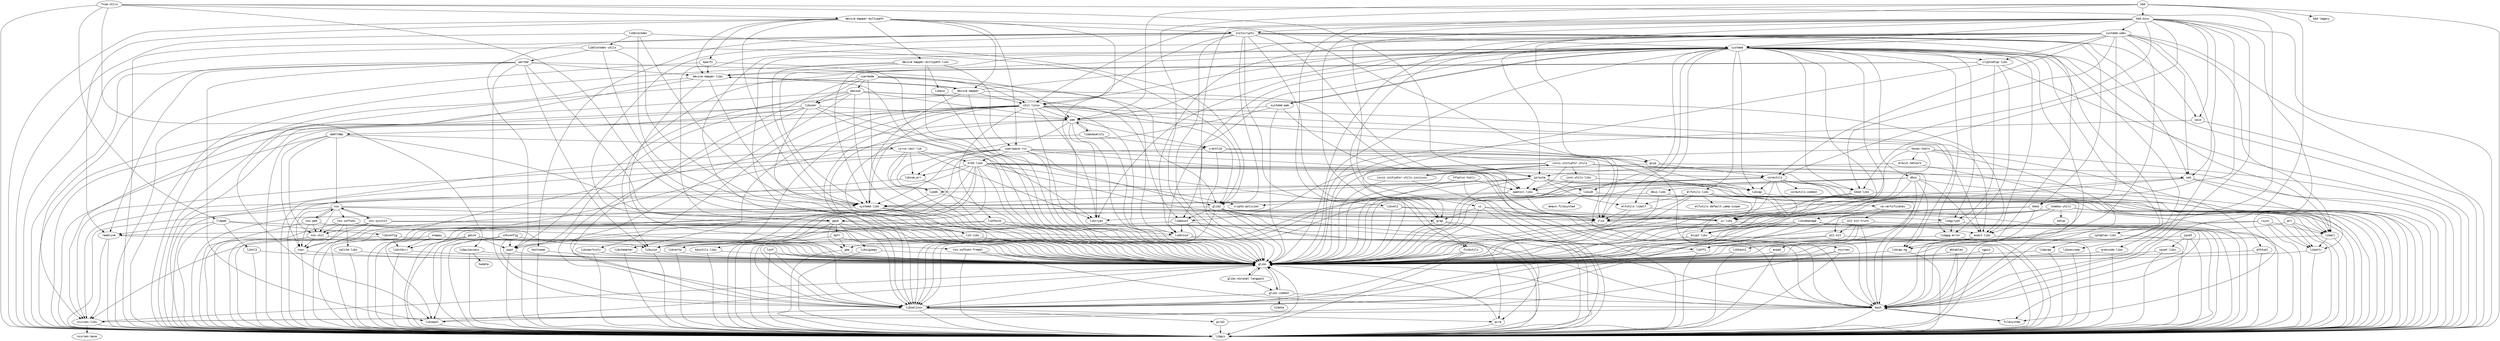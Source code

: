 strict digraph G {
node [fontname=monospace];
  "acl" -> "glibc";
  "acl" -> "libacl";
  "acl" -> "libattr";
  "acl" -> "libgcc";
  "audit-libs" -> "glibc";
  "audit-libs" -> "libcap-ng";
  "audit-libs" -> "libgcc";
  "bash" -> "filesystem";
  "bash" -> "glibc";
  "bash" -> "libgcc";
  "bash" -> "ncurses-libs";
  "bzip2-libs" -> "glibc";
  "bzip2-libs" -> "libgcc";
  "ca-certificates" -> "p11-kit";
  "ca-certificates" -> "p11-kit-trust";
  "chkconfig" -> "glibc";
  "chkconfig" -> "libgcc";
  "chkconfig" -> "libselinux";
  "chkconfig" -> "libsepol";
  "chkconfig" -> "popt";
  "coreutils" -> "coreutils-common";
  "coreutils" -> "glibc";
  "coreutils" -> "gmp";
  "coreutils" -> "libacl";
  "coreutils" -> "libattr";
  "coreutils" -> "libcap";
  "coreutils" -> "libgcc";
  "coreutils" -> "libselinux";
  "coreutils" -> "ncurses";
  "coreutils" -> "openssl-libs";
  "cpio" -> "glibc";
  "cpio" -> "libgcc";
  "cracklib" -> "bash";
  "cracklib" -> "glibc";
  "cracklib" -> "gzip";
  "cracklib" -> "libgcc";
  "cracklib" -> "zlib";
  "cryptsetup-libs" -> "device-mapper-libs";
  "cryptsetup-libs" -> "glibc";
  "cryptsetup-libs" -> "libgcc";
  "cryptsetup-libs" -> "libgcrypt";
  "cryptsetup-libs" -> "libgpg-error";
  "cryptsetup-libs" -> "libuuid";
  "cyrus-sasl-lib" -> "glibc";
  "cyrus-sasl-lib" -> "krb5-libs";
  "cyrus-sasl-lib" -> "libcom_err";
  "cyrus-sasl-lib" -> "libcrypt";
  "cyrus-sasl-lib" -> "libdb";
  "cyrus-sasl-lib" -> "libgcc";
  "dbus" -> "audit-libs";
  "dbus" -> "dbus-libs";
  "dbus" -> "expat";
  "dbus" -> "glibc";
  "dbus" -> "libcap-ng";
  "dbus" -> "libgcc";
  "dbus" -> "libselinux";
  "dbus-libs" -> "glibc";
  "dbus-libs" -> "libgcc";
  "dbus-libs" -> "systemd-libs";
  "dbus" -> "systemd-libs";
  "device-mapper" -> "bash";
  "device-mapper" -> "device-mapper-libs";
  "device-mapper" -> "glibc";
  "device-mapper" -> "libgcc";
  "device-mapper-libs" -> "device-mapper";
  "device-mapper-libs" -> "glibc";
  "device-mapper-libs" -> "libgcc";
  "device-mapper-libs" -> "libselinux";
  "device-mapper-libs" -> "libsepol";
  "device-mapper-libs" -> "systemd-libs";
  "device-mapper-multipath" -> "bash";
  "device-mapper-multipath" -> "device-mapper";
  "device-mapper-multipath" -> "device-mapper-libs";
  "device-mapper-multipath" -> "device-mapper-multipath-libs";
  "device-mapper-multipath" -> "glibc";
  "device-mapper-multipath" -> "initscripts";
  "device-mapper-multipath" -> "kpartx";
  "device-mapper-multipath" -> "libgcc";
  "device-mapper-multipath-libs" -> "device-mapper-libs";
  "device-mapper-multipath-libs" -> "glibc";
  "device-mapper-multipath-libs" -> "libaio";
  "device-mapper-multipath-libs" -> "libgcc";
  "device-mapper-multipath-libs" -> "systemd-libs";
  "device-mapper-multipath-libs" -> "userspace-rcu";
  "device-mapper-multipath" -> "readline";
  "device-mapper-multipath" -> "systemd-libs";
  "device-mapper-multipath" -> "userspace-rcu";
  "device-mapper" -> "systemd";
  "device-mapper" -> "systemd-libs";
  "device-mapper" -> "util-linux";
  "dracut-network" -> "bash";
  "dracut-network" -> "iproute";
  "ebtables" -> "bash";
  "ebtables" -> "glibc";
  "ebtables" -> "libgcc";
  "elfutils-libelf" -> "glibc";
  "elfutils-libelf" -> "libgcc";
  "elfutils-libelf" -> "zlib";
  "elfutils-libs" -> "bzip2-libs";
  "elfutils-libs" -> "elfutils-default-yama-scope";
  "elfutils-libs" -> "elfutils-libelf";
  "elfutils-libs" -> "glibc";
  "elfutils-libs" -> "libgcc";
  "elfutils-libs" -> "xz-libs";
  "elfutils-libs" -> "zlib";
  "ethtool" -> "glibc";
  "ethtool" -> "libgcc";
  "expat" -> "glibc";
  "expat" -> "libgcc";
  "fcoe-utils" -> "bash";
  "fcoe-utils" -> "device-mapper-multipath";
  "fcoe-utils" -> "glibc";
  "fcoe-utils" -> "iproute";
  "fcoe-utils" -> "libgcc";
  "fcoe-utils" -> "libpciaccess";
  "fcoe-utils" -> "lldpad";
  "filesystem" -> "bash";
  "findutils" -> "glibc";
  "findutils" -> "libgcc";
  "findutils" -> "libselinux";
  "gawk" -> "filesystem";
  "gawk" -> "glibc";
  "gawk" -> "gmp";
  "gawk" -> "libgcc";
  "gawk" -> "libsigsegv";
  "gawk" -> "mpfr";
  "gawk" -> "readline";
  "gdisk" -> "glibc";
  "gdisk" -> "libgcc";
  "gdisk" -> "libstdc++";
  "gdisk" -> "libuuid";
  "gdisk" -> "ncurses-libs";
  "gdisk" -> "popt";
  "glib2" -> "bash";
  "glib2" -> "glibc";
  "glib2" -> "libffi";
  "glib2" -> "libgcc";
  "glib2" -> "libmount";
  "glib2" -> "libselinux";
  "glib2" -> "pcre";
  "glib2" -> "zlib";
  "glibc-common" -> "bash";
  "glibc-common" -> "glibc";
  "glibc-common" -> "libselinux";
  "glibc-common" -> "tzdata";
  "glibc" -> "glibc-common";
  "glibc" -> "glibc-minimal-langpack";
  "glibc-minimal-langpack" -> "glibc";
  "glibc-minimal-langpack" -> "glibc-common";
  "gmp" -> "glibc";
  "gmp" -> "libgcc";
  "grep" -> "glibc";
  "grep" -> "libgcc";
  "grep" -> "pcre";
  "gzip" -> "coreutils";
  "gzip" -> "glibc";
  "gzip" -> "libgcc";
  "hfsplus-tools" -> "glibc";
  "hfsplus-tools" -> "libgcc";
  "hfsplus-tools" -> "openssl-libs";
  "hostname" -> "glibc";
  "hostname" -> "libgcc";
  "initscripts" -> "bash";
  "initscripts" -> "cpio";
  "initscripts" -> "findutils";
  "initscripts" -> "gawk";
  "initscripts" -> "glib2";
  "initscripts" -> "glibc";
  "initscripts" -> "grep";
  "initscripts" -> "hostname";
  "initscripts" -> "iproute";
  "initscripts" -> "kmod";
  "initscripts" -> "libgcc";
  "initscripts" -> "popt";
  "initscripts" -> "sed";
  "initscripts" -> "systemd";
  "initscripts" -> "util-linux";
  "iproute" -> "bash";
  "iproute" -> "elfutils-libelf";
  "iproute" -> "glibc";
  "iproute" -> "libcap";
  "iproute" -> "libdb";
  "iproute" -> "libgcc";
  "iproute" -> "libidn";
  "iproute" -> "libselinux";
  "iproute" -> "ncurses-libs";
  "iproute" -> "openssl-libs";
  "iproute" -> "systemd-libs";
  "ipset" -> "bash";
  "ipset" -> "glibc";
  "ipset" -> "ipset-libs";
  "ipset" -> "libgcc";
  "ipset-libs" -> "glibc";
  "ipset-libs" -> "libgcc";
  "iptables-libs" -> "glibc";
  "iptables-libs" -> "libgcc";
  "iptables-libs" -> "libpcap";
  "iscsi-initiator-utils" -> "bash";
  "iscsi-initiator-utils" -> "glibc";
  "iscsi-initiator-utils" -> "iscsi-initiator-utils-iscsiuio";
  "iscsi-initiator-utils-iscsiuio" -> "glibc";
  "iscsi-initiator-utils-iscsiuio" -> "iscsi-initiator-utils";
  "iscsi-initiator-utils-iscsiuio" -> "libgcc";
  "iscsi-initiator-utils" -> "isns-utils-libs";
  "iscsi-initiator-utils" -> "kmod-libs";
  "iscsi-initiator-utils" -> "libgcc";
  "iscsi-initiator-utils" -> "libmount";
  "iscsi-initiator-utils" -> "openssl-libs";
  "isns-utils-libs" -> "glibc";
  "isns-utils-libs" -> "libgcc";
  "isns-utils-libs" -> "openssl-libs";
  "kbd" -> "bash";
  "kbd" -> "glibc";
  "kbd" -> "initscripts";
  "kbd" -> "kbd-legacy";
  "kbd" -> "kbd-misc";
  "kbd" -> "libgcc";
  "kbd-misc" -> "bash";
  "kbd-misc" -> "coreutils";
  "kbd-misc" -> "cpio";
  "kbd-misc" -> "filesystem";
  "kbd-misc" -> "findutils";
  "kbd-misc" -> "glibc";
  "kbd-misc" -> "grep";
  "kbd-misc" -> "gzip";
  "kbd-misc" -> "kmod";
  "kbd-misc" -> "kmod-libs";
  "kbd-misc" -> "libgcc";
  "kbd-misc" -> "sed";
  "kbd-misc" -> "systemd";
  "kbd-misc" -> "systemd-udev";
  "kbd-misc" -> "util-linux";
  "kbd-misc" -> "xz";
  "kbd" -> "pam";
  "kexec-tools" -> "bash";
  "kexec-tools" -> "dracut-network";
  "kexec-tools" -> "ethtool";
  "kexec-tools" -> "glibc";
  "kexec-tools" -> "libgcc";
  "kexec-tools" -> "xz-libs";
  "kexec-tools" -> "zlib";
  "keyutils-libs" -> "glibc";
  "keyutils-libs" -> "libgcc";
  "kmod" -> "bash";
  "kmod" -> "glibc";
  "kmod" -> "libgcc";
  "kmod-libs" -> "glibc";
  "kmod-libs" -> "libgcc";
  "kmod-libs" -> "xz-libs";
  "kmod-libs" -> "zlib";
  "kmod" -> "xz-libs";
  "kmod" -> "zlib";
  "kpartx" -> "device-mapper-libs";
  "kpartx" -> "glibc";
  "kpartx" -> "libgcc";
  "krb5-libs" -> "bash";
  "krb5-libs" -> "coreutils";
  "krb5-libs" -> "crypto-policies";
  "krb5-libs" -> "gawk";
  "krb5-libs" -> "glibc";
  "krb5-libs" -> "grep";
  "krb5-libs" -> "keyutils-libs";
  "krb5-libs" -> "libcom_err";
  "krb5-libs" -> "libgcc";
  "krb5-libs" -> "libselinux";
  "krb5-libs" -> "libverto";
  "krb5-libs" -> "openssl-libs";
  "krb5-libs" -> "sed";
  "libacl" -> "glibc";
  "libacl" -> "libattr";
  "libacl" -> "libgcc";
  "libaio" -> "glibc";
  "libattr" -> "glibc";
  "libattr" -> "libgcc";
  "libblkid" -> "glibc";
  "libblkid" -> "libgcc";
  "libblkid" -> "libuuid";
  "libblockdev" -> "glib2";
  "libblockdev" -> "glibc";
  "libblockdev" -> "libblockdev-utils";
  "libblockdev" -> "libgcc";
  "libblockdev" -> "systemd-libs";
  "libblockdev-utils" -> "glib2";
  "libblockdev-utils" -> "glibc";
  "libblockdev-utils" -> "libgcc";
  "libblockdev-utils" -> "parted";
  "libblockdev-utils" -> "systemd-libs";
  "libcap" -> "glibc";
  "libcap" -> "libgcc";
  "libcap-ng" -> "glibc";
  "libcap-ng" -> "libgcc";
  "libcom_err" -> "glibc";
  "libcom_err" -> "libgcc";
  "libconfig" -> "glibc";
  "libconfig" -> "libgcc";
  "libconfig" -> "libstdc++";
  "libcrypt" -> "glibc";
  "libdb" -> "glibc";
  "libdb" -> "libgcc";
  "libfdisk" -> "glibc";
  "libfdisk" -> "libblkid";
  "libfdisk" -> "libgcc";
  "libfdisk" -> "libuuid";
  "libffi" -> "glibc";
  "libffi" -> "libgcc";
  "libgcrypt" -> "glibc";
  "libgcrypt" -> "libgcc";
  "libgcrypt" -> "libgpg-error";
  "libgpg-error" -> "glibc";
  "libgpg-error" -> "libgcc";
  "libidn" -> "emacs-filesystem";
  "libidn" -> "glibc";
  "libidn" -> "libgcc";
  "libmount" -> "glibc";
  "libmount" -> "libblkid";
  "libmount" -> "libgcc";
  "libmount" -> "libselinux";
  "libmount" -> "libuuid";
  "libnl3" -> "glibc";
  "libnl3" -> "libgcc";
  "libpcap" -> "glibc";
  "libpcap" -> "libgcc";
  "libpciaccess" -> "glibc";
  "libpciaccess" -> "hwdata";
  "libpciaccess" -> "libgcc";
  "libpwquality" -> "cracklib";
  "libpwquality" -> "glibc";
  "libpwquality" -> "libgcc";
  "libpwquality" -> "pam";
  "libseccomp" -> "glibc";
  "libseccomp" -> "libgcc";
  "libselinux" -> "glibc";
  "libselinux" -> "libgcc";
  "libselinux" -> "libsepol";
  "libselinux" -> "pcre";
  "libselinux" -> "pcre2";
  "libsemanage" -> "audit-libs";
  "libsemanage" -> "bzip2-libs";
  "libsemanage" -> "glibc";
  "libsemanage" -> "libgcc";
  "libsemanage" -> "libselinux";
  "libsemanage" -> "libsepol";
  "libsepol" -> "glibc";
  "libsepol" -> "libgcc";
  "libsigsegv" -> "glibc";
  "libsigsegv" -> "libgcc";
  "libsmartcols" -> "glibc";
  "libsmartcols" -> "libgcc";
  "libstdc++" -> "glibc";
  "libstdc++" -> "libgcc";
  "libtasn1" -> "glibc";
  "libtasn1" -> "libgcc";
  "libuser" -> "glib2";
  "libuser" -> "glibc";
  "libuser" -> "libcrypt";
  "libuser" -> "libgcc";
  "libuser" -> "libselinux";
  "libuser" -> "openldap";
  "libuser" -> "pam";
  "libuser" -> "popt";
  "libutempter" -> "glibc";
  "libutempter" -> "libgcc";
  "libuuid" -> "glibc";
  "libuuid" -> "libgcc";
  "libverto" -> "glibc";
  "libverto" -> "libgcc";
  "libxml2" -> "glibc";
  "libxml2" -> "libgcc";
  "libxml2" -> "xz-libs";
  "libxml2" -> "zlib";
  "lldpad" -> "glibc";
  "lldpad" -> "libconfig";
  "lldpad" -> "libgcc";
  "lldpad" -> "libnl3";
  "lldpad" -> "readline";
  "lsof" -> "glibc";
  "lsof" -> "libgcc";
  "lsof" -> "libselinux";
  "lz4-libs" -> "glibc";
  "lz4-libs" -> "libgcc";
  "mpfr" -> "glibc";
  "mpfr" -> "gmp";
  "mpfr" -> "libgcc";
  "ncurses" -> "glibc";
  "ncurses" -> "libgcc";
  "ncurses-libs" -> "glibc";
  "ncurses-libs" -> "libgcc";
  "ncurses-libs" -> "ncurses-base";
  "ncurses" -> "ncurses-libs";
  "nspr" -> "glibc";
  "nspr" -> "libgcc";
  "nss" -> "glibc";
  "nss" -> "libgcc";
  "nss" -> "nspr";
  "nss" -> "nss-pem";
  "nss" -> "nss-softokn";
  "nss" -> "nss-sysinit";
  "nss" -> "nss-util";
  "nss-pem" -> "glibc";
  "nss-pem" -> "libgcc";
  "nss-pem" -> "nspr";
  "nss-pem" -> "nss";
  "nss-pem" -> "nss-util";
  "nss-softokn-freebl" -> "bash";
  "nss-softokn-freebl" -> "glibc";
  "nss-softokn-freebl" -> "libgcc";
  "nss-softokn" -> "glibc";
  "nss-softokn" -> "libgcc";
  "nss-softokn" -> "nspr";
  "nss-softokn" -> "nss-softokn-freebl";
  "nss-softokn" -> "nss-util";
  "nss-softokn" -> "sqlite-libs";
  "nss-sysinit" -> "bash";
  "nss-sysinit" -> "glibc";
  "nss-sysinit" -> "libgcc";
  "nss-sysinit" -> "nspr";
  "nss-sysinit" -> "nss";
  "nss-sysinit" -> "nss-util";
  "nss-util" -> "glibc";
  "nss-util" -> "libgcc";
  "nss-util" -> "nspr";
  "nss" -> "zlib";
  "openldap" -> "cyrus-sasl-lib";
  "openldap" -> "glibc";
  "openldap" -> "libgcc";
  "openldap" -> "nspr";
  "openldap" -> "nss";
  "openldap" -> "nss-util";
  "openssl-libs" -> "ca-certificates";
  "openssl-libs" -> "crypto-policies";
  "openssl-libs" -> "glibc";
  "openssl-libs" -> "libgcc";
  "openssl-libs" -> "zlib";
  "p11-kit" -> "glibc";
  "p11-kit" -> "libffi";
  "p11-kit" -> "libgcc";
  "p11-kit-trust" -> "bash";
  "p11-kit-trust" -> "glibc";
  "p11-kit-trust" -> "libffi";
  "p11-kit-trust" -> "libgcc";
  "p11-kit-trust" -> "libtasn1";
  "p11-kit-trust" -> "p11-kit";
  "pam" -> "audit-libs";
  "pam" -> "cracklib";
  "pam" -> "glibc";
  "pam" -> "libcrypt";
  "pam" -> "libdb";
  "pam" -> "libgcc";
  "pam" -> "libpwquality";
  "pam" -> "libselinux";
  "parted" -> "device-mapper-libs";
  "parted" -> "glibc";
  "parted" -> "libblkid";
  "parted" -> "libgcc";
  "parted" -> "libselinux";
  "parted" -> "libsepol";
  "parted" -> "libuuid";
  "parted" -> "ncurses-libs";
  "parted" -> "readline";
  "passwd" -> "audit-libs";
  "passwd" -> "glib2";
  "passwd" -> "glibc";
  "passwd" -> "libgcc";
  "passwd" -> "libselinux";
  "passwd" -> "libuser";
  "passwd" -> "pam";
  "passwd" -> "popt";
  "pcre2" -> "glibc";
  "pcre2" -> "libgcc";
  "pcre" -> "glibc";
  "pcre" -> "libgcc";
  "popt" -> "glibc";
  "popt" -> "libgcc";
  "qrencode-libs" -> "glibc";
  "qrencode-libs" -> "libgcc";
  "readline" -> "glibc";
  "readline" -> "libgcc";
  "readline" -> "ncurses-libs";
  "rsync" -> "glibc";
  "rsync" -> "libacl";
  "rsync" -> "libattr";
  "rsync" -> "libgcc";
  "rsync" -> "popt";
  "sed" -> "glibc";
  "sed" -> "libacl";
  "sed" -> "libgcc";
  "sed" -> "libselinux";
  "sgpio" -> "glibc";
  "sgpio" -> "libgcc";
  "shadow-utils" -> "audit-libs";
  "shadow-utils" -> "glibc";
  "shadow-utils" -> "libacl";
  "shadow-utils" -> "libattr";
  "shadow-utils" -> "libcrypt";
  "shadow-utils" -> "libgcc";
  "shadow-utils" -> "libselinux";
  "shadow-utils" -> "libsemanage";
  "shadow-utils" -> "setup";
  "snappy" -> "glibc";
  "snappy" -> "libgcc";
  "snappy" -> "libstdc++";
  "sqlite-libs" -> "glibc";
  "sqlite-libs" -> "libgcc";
  "systemd" -> "audit-libs";
  "systemd" -> "bash";
  "systemd" -> "bzip2-libs";
  "systemd" -> "cryptsetup-libs";
  "systemd" -> "dbus";
  "systemd" -> "elfutils-libelf";
  "systemd" -> "elfutils-libs";
  "systemd" -> "glibc";
  "systemd" -> "iptables-libs";
  "systemd" -> "kmod-libs";
  "systemd" -> "libacl";
  "systemd" -> "libblkid";
  "systemd" -> "libcap";
  "systemd" -> "libcrypt";
  "systemd" -> "libgcc";
  "systemd" -> "libgcrypt";
  "systemd" -> "libgpg-error";
  "systemd" -> "libidn";
  "systemd" -> "libmount";
  "systemd" -> "libseccomp";
  "systemd" -> "libselinux";
  "systemd-libs" -> "glibc";
  "systemd-libs" -> "libgcc";
  "systemd-libs" -> "libgcrypt";
  "systemd-libs" -> "libselinux";
  "systemd-libs" -> "lz4-libs";
  "systemd-libs" -> "xz-libs";
  "systemd" -> "lz4-libs";
  "systemd" -> "pam";
  "systemd-pam" -> "glibc";
  "systemd-pam" -> "libgcc";
  "systemd-pam" -> "libselinux";
  "systemd-pam" -> "pam";
  "systemd-pam" -> "systemd";
  "systemd" -> "qrencode-libs";
  "systemd" -> "systemd-libs";
  "systemd" -> "systemd-pam";
  "systemd-udev" -> "bash";
  "systemd-udev" -> "coreutils";
  "systemd-udev" -> "cryptsetup-libs";
  "systemd-udev" -> "gawk";
  "systemd-udev" -> "glibc";
  "systemd-udev" -> "grep";
  "systemd-udev" -> "iproute";
  "systemd-udev" -> "kmod";
  "systemd-udev" -> "kmod-libs";
  "systemd-udev" -> "libacl";
  "systemd-udev" -> "libblkid";
  "systemd-udev" -> "libcap-ng";
  "systemd-udev" -> "libgcc";
  "systemd-udev" -> "sed";
  "systemd-udev" -> "systemd";
  "systemd-udev" -> "systemd-libs";
  "systemd" -> "util-linux";
  "systemd" -> "xz-libs";
  "systemd" -> "zlib";
  "usermode" -> "glib2";
  "usermode" -> "glibc";
  "usermode" -> "libgcc";
  "usermode" -> "libselinux";
  "usermode" -> "libuser";
  "usermode" -> "pam";
  "usermode" -> "passwd";
  "usermode" -> "util-linux";
  "userspace-rcu" -> "glibc";
  "userspace-rcu" -> "krb5-libs";
  "userspace-rcu" -> "libcap";
  "userspace-rcu" -> "libcom_err";
  "userspace-rcu" -> "libgcc";
  "userspace-rcu" -> "libxml2";
  "userspace-rcu" -> "ncurses-libs";
  "userspace-rcu" -> "openssl-libs";
  "userspace-rcu" -> "systemd-libs";
  "userspace-rcu" -> "xz-libs";
  "userspace-rcu" -> "zlib";
  "util-linux" -> "audit-libs";
  "util-linux" -> "glibc";
  "util-linux" -> "libblkid";
  "util-linux" -> "libcap-ng";
  "util-linux" -> "libcrypt";
  "util-linux" -> "libfdisk";
  "util-linux" -> "libgcc";
  "util-linux" -> "libmount";
  "util-linux" -> "libselinux";
  "util-linux" -> "libsmartcols";
  "util-linux" -> "libutempter";
  "util-linux" -> "libuuid";
  "util-linux" -> "ncurses-libs";
  "util-linux" -> "pam";
  "util-linux" -> "systemd-libs";
  "util-linux" -> "zlib";
  "xz" -> "bash";
  "xz" -> "glibc";
  "xz" -> "grep";
  "xz" -> "libgcc";
  "xz-libs" -> "glibc";
  "xz-libs" -> "libgcc";
  "xz" -> "xz-libs";
  "zlib" -> "glibc";
  "zlib" -> "libgcc";
}
